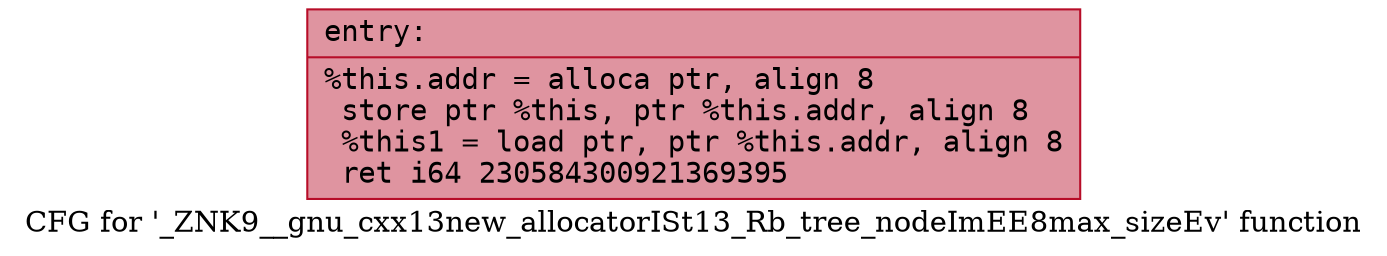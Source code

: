 digraph "CFG for '_ZNK9__gnu_cxx13new_allocatorISt13_Rb_tree_nodeImEE8max_sizeEv' function" {
	label="CFG for '_ZNK9__gnu_cxx13new_allocatorISt13_Rb_tree_nodeImEE8max_sizeEv' function";

	Node0x563465768400 [shape=record,color="#b70d28ff", style=filled, fillcolor="#b70d2870" fontname="Courier",label="{entry:\l|  %this.addr = alloca ptr, align 8\l  store ptr %this, ptr %this.addr, align 8\l  %this1 = load ptr, ptr %this.addr, align 8\l  ret i64 230584300921369395\l}"];
}
